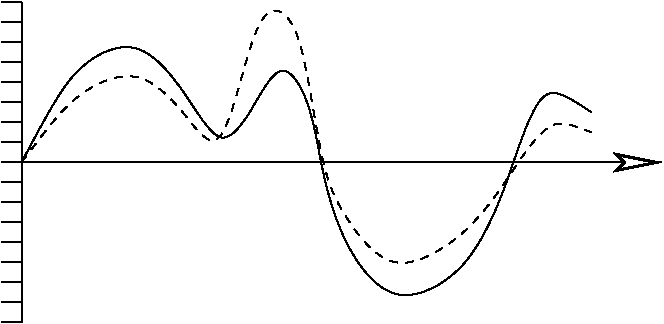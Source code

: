 #FIG 3.2
Portrait
Center
Inches
Letter  
100.00
Single
-2
1200 2
6 1050 1200 6000 3600
2 1 0 1 0 7 50 0 -1 4.000 0 0 -1 1 0 2
	2 0 2.00 120.00 240.00
	 1200 2400 6000 2400
2 1 0 1 0 7 50 0 -1 4.000 0 0 -1 0 0 2
	 1200 1200 1200 3600
2 1 0 1 0 7 50 0 -1 4.000 0 0 -1 0 0 2
	 1050 2400 1200 2400
2 1 0 1 0 7 50 0 -1 4.000 0 0 -1 0 0 2
	 1050 2250 1200 2250
2 1 0 1 0 7 50 0 -1 4.000 0 0 -1 0 0 2
	 1050 2100 1200 2100
2 1 0 1 0 7 50 0 -1 4.000 0 0 -1 0 0 2
	 1050 1950 1200 1950
2 1 0 1 0 7 50 0 -1 4.000 0 0 -1 0 0 2
	 1050 1800 1200 1800
2 1 0 1 0 7 50 0 -1 4.000 0 0 -1 0 0 2
	 1050 1650 1200 1650
2 1 0 1 0 7 50 0 -1 4.000 0 0 -1 0 0 2
	 1050 1500 1200 1500
2 1 0 1 0 7 50 0 -1 4.000 0 0 -1 0 0 2
	 1050 1350 1200 1350
2 1 0 1 0 7 50 0 -1 4.000 0 0 -1 0 0 2
	 1050 1200 1200 1200
2 1 0 1 0 7 50 0 -1 4.000 0 0 -1 0 0 2
	 1050 2550 1200 2550
2 1 0 1 0 7 50 0 -1 4.000 0 0 -1 0 0 2
	 1050 2700 1200 2700
2 1 0 1 0 7 50 0 -1 4.000 0 0 -1 0 0 2
	 1050 2850 1200 2850
2 1 0 1 0 7 50 0 -1 4.000 0 0 -1 0 0 2
	 1050 3000 1200 3000
2 1 0 1 0 7 50 0 -1 4.000 0 0 -1 0 0 2
	 1050 3150 1200 3150
2 1 0 1 0 7 50 0 -1 4.000 0 0 -1 0 0 2
	 1050 3300 1200 3300
2 1 0 1 0 7 50 0 -1 4.000 0 0 -1 0 0 2
	 1050 3450 1200 3450
2 1 0 1 0 7 50 0 -1 4.000 0 0 -1 0 0 2
	 1050 3600 1200 3600
3 0 0 1 0 7 50 0 -1 4.000 0 0 0 15
	 1200 2400 1575 1650 2100 1425 2475 1950 2700 2325 2925 2025
	 3150 1575 3375 1950 3450 2475 3600 3000 3975 3525 4575 3225
	 4875 2475 5100 1725 5475 2025
	 0.000 1.000 1.000 1.000 1.000 1.000 1.000 1.000
	 1.000 1.000 1.000 1.000 1.000 1.000 0.000
-6
3 0 1 1 0 7 50 0 -1 4.000 0 0 0 15
	 1200 2400 1575 1875 2100 1650 2475 2100 2700 2400 2925 1425
	 3075 1200 3300 1350 3450 2475 3600 2775 3975 3300 4575 2925
	 4875 2475 5175 2025 5475 2175
	 0.000 1.000 1.000 1.000 1.000 1.000 1.000 1.000
	 1.000 1.000 1.000 1.000 1.000 1.000 0.000
